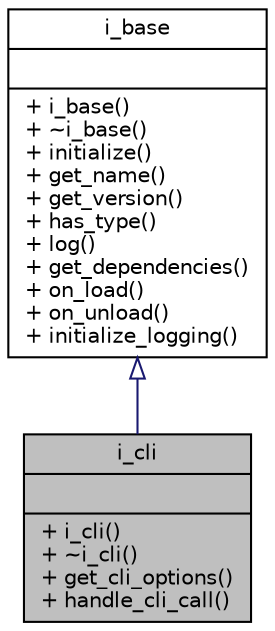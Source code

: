 digraph "i_cli"
{
  edge [fontname="Helvetica",fontsize="10",labelfontname="Helvetica",labelfontsize="10"];
  node [fontname="Helvetica",fontsize="10",shape=record];
  Node0 [label="{i_cli\n||+ i_cli()\l+ ~i_cli()\l+ get_cli_options()\l+ handle_cli_call()\l}",height=0.2,width=0.4,color="black", fillcolor="grey75", style="filled", fontcolor="black"];
  Node1 -> Node0 [dir="back",color="midnightblue",fontsize="10",style="solid",arrowtail="onormal",fontname="Helvetica"];
  Node1 [label="{i_base\n||+ i_base()\l+ ~i_base()\l+ initialize()\l+ get_name()\l+ get_version()\l+ has_type()\l+ log()\l+ get_dependencies()\l+ on_load()\l+ on_unload()\l+ initialize_logging()\l}",height=0.2,width=0.4,color="black", fillcolor="white", style="filled",URL="$d5/d32/classi__base.html"];
}
